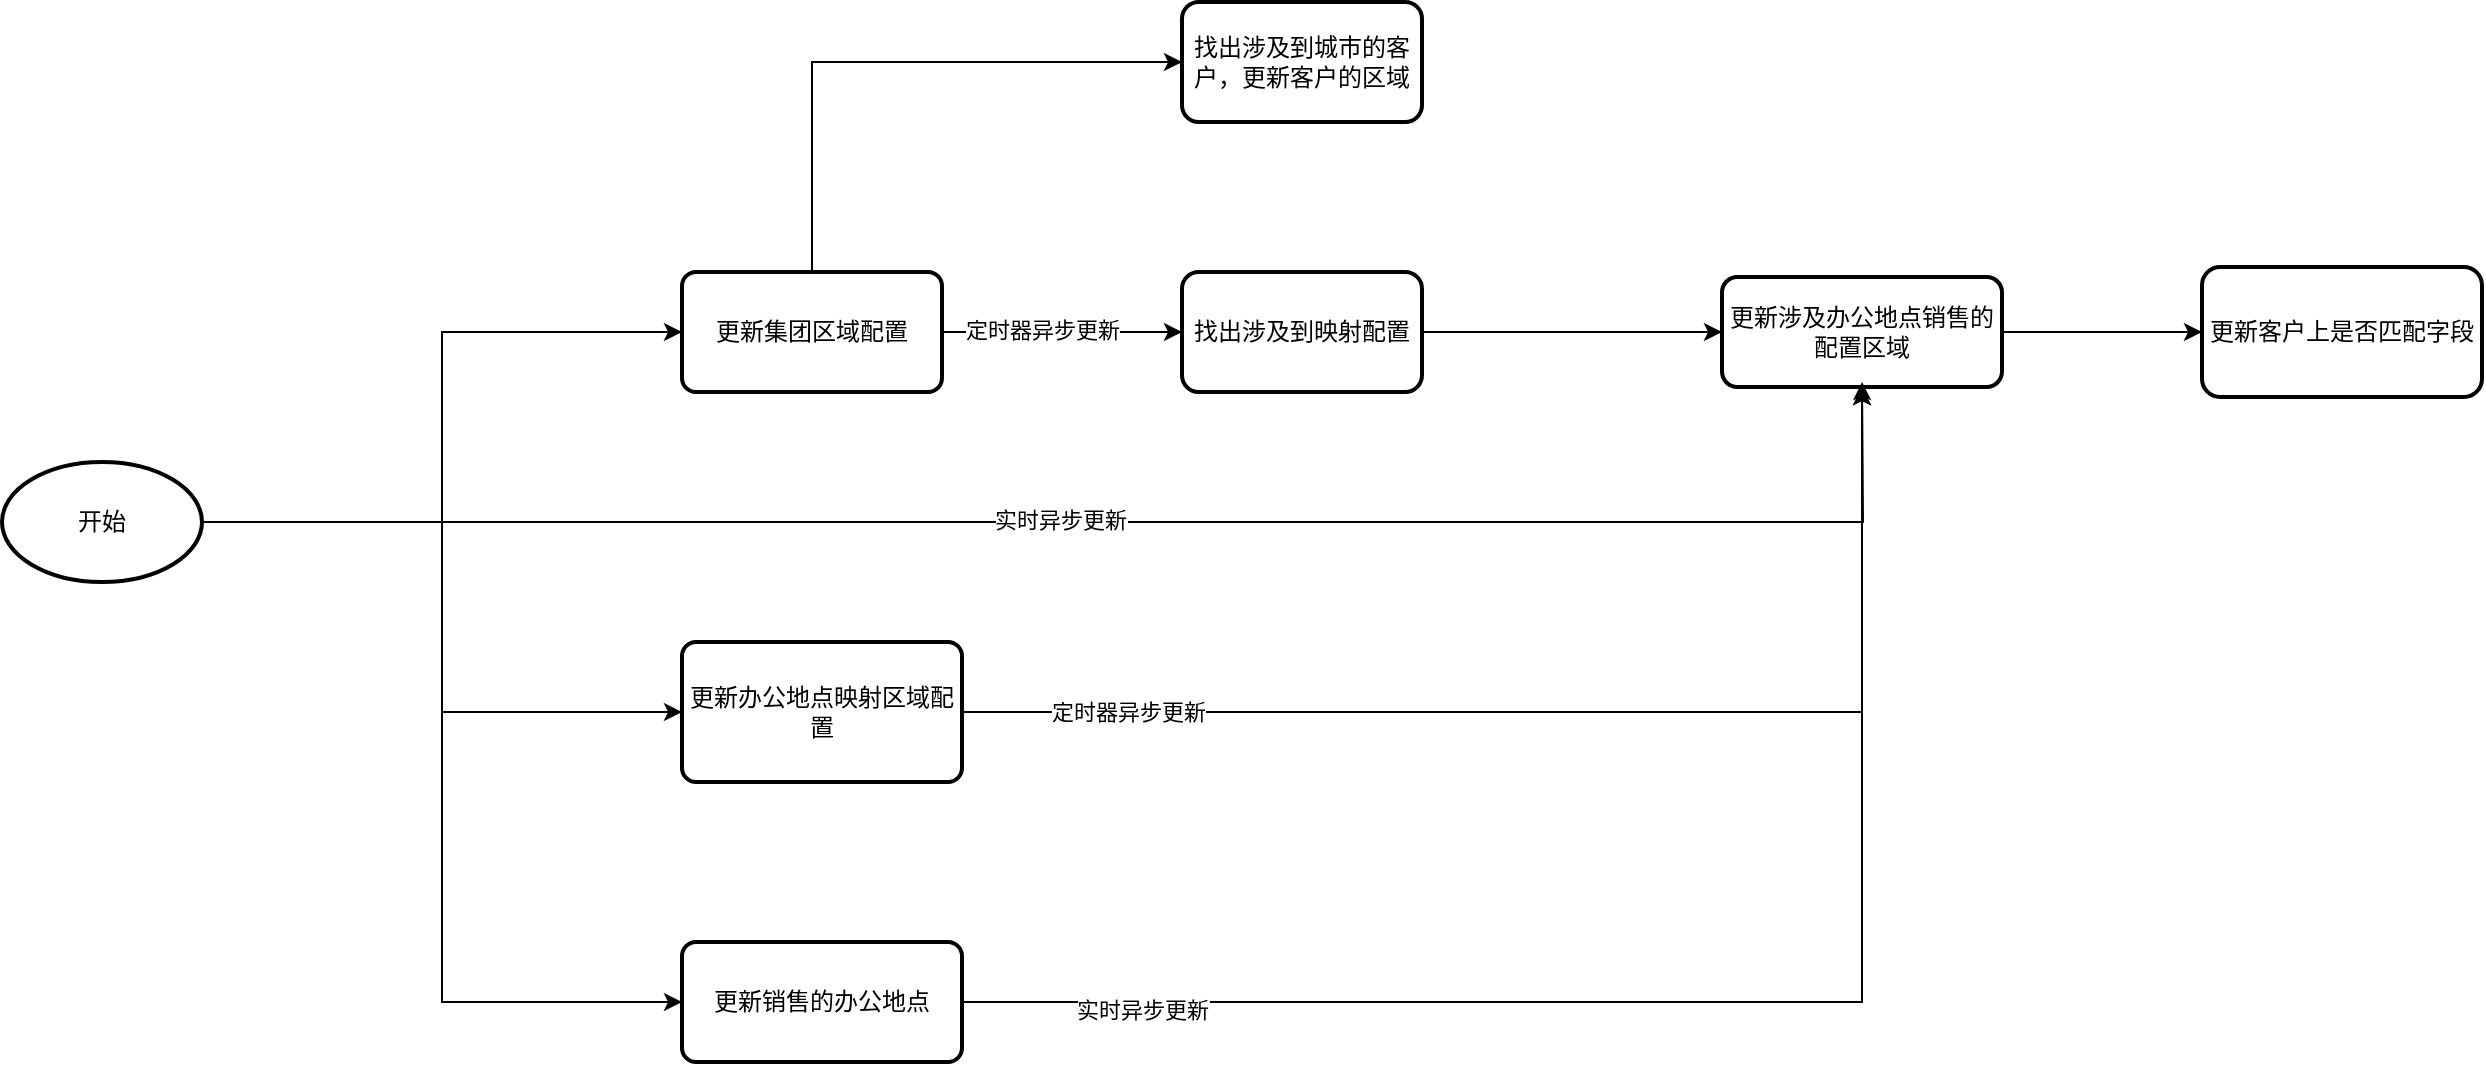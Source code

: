 <mxfile version="24.0.2" type="github">
  <diagram name="第 1 页" id="proP8PdgB-6_01Wm4WZR">
    <mxGraphModel dx="2261" dy="772" grid="1" gridSize="10" guides="1" tooltips="1" connect="1" arrows="1" fold="1" page="1" pageScale="1" pageWidth="827" pageHeight="1169" math="0" shadow="0">
      <root>
        <mxCell id="0" />
        <mxCell id="1" parent="0" />
        <mxCell id="aA96LoAPwWJFzB_w2Klc-3" value="" style="edgeStyle=orthogonalEdgeStyle;rounded=0;orthogonalLoop=1;jettySize=auto;html=1;" edge="1" parent="1" source="aA96LoAPwWJFzB_w2Klc-1" target="aA96LoAPwWJFzB_w2Klc-2">
          <mxGeometry relative="1" as="geometry" />
        </mxCell>
        <mxCell id="aA96LoAPwWJFzB_w2Klc-24" value="定时器异步更新" style="edgeLabel;html=1;align=center;verticalAlign=middle;resizable=0;points=[];" vertex="1" connectable="0" parent="aA96LoAPwWJFzB_w2Klc-3">
          <mxGeometry x="-0.729" relative="1" as="geometry">
            <mxPoint as="offset" />
          </mxGeometry>
        </mxCell>
        <mxCell id="aA96LoAPwWJFzB_w2Klc-1" value="更新办公地点映射区域配置" style="rounded=1;whiteSpace=wrap;html=1;absoluteArcSize=1;arcSize=14;strokeWidth=2;" vertex="1" parent="1">
          <mxGeometry x="-230" y="690" width="140" height="70" as="geometry" />
        </mxCell>
        <mxCell id="aA96LoAPwWJFzB_w2Klc-5" value="" style="edgeStyle=orthogonalEdgeStyle;rounded=0;orthogonalLoop=1;jettySize=auto;html=1;" edge="1" parent="1" source="aA96LoAPwWJFzB_w2Klc-2" target="aA96LoAPwWJFzB_w2Klc-4">
          <mxGeometry relative="1" as="geometry" />
        </mxCell>
        <mxCell id="aA96LoAPwWJFzB_w2Klc-2" value="更新涉及办公地点销售的配置区域" style="whiteSpace=wrap;html=1;rounded=1;arcSize=14;strokeWidth=2;" vertex="1" parent="1">
          <mxGeometry x="290" y="507.5" width="140" height="55" as="geometry" />
        </mxCell>
        <mxCell id="aA96LoAPwWJFzB_w2Klc-4" value="更新客户上是否匹配字段" style="whiteSpace=wrap;html=1;rounded=1;arcSize=14;strokeWidth=2;" vertex="1" parent="1">
          <mxGeometry x="530" y="502.5" width="140" height="65" as="geometry" />
        </mxCell>
        <mxCell id="aA96LoAPwWJFzB_w2Klc-8" value="" style="edgeStyle=orthogonalEdgeStyle;rounded=0;orthogonalLoop=1;jettySize=auto;html=1;entryX=0;entryY=0.5;entryDx=0;entryDy=0;exitX=0.5;exitY=0;exitDx=0;exitDy=0;" edge="1" parent="1" source="aA96LoAPwWJFzB_w2Klc-6" target="aA96LoAPwWJFzB_w2Klc-7">
          <mxGeometry relative="1" as="geometry" />
        </mxCell>
        <mxCell id="aA96LoAPwWJFzB_w2Klc-11" value="" style="edgeStyle=orthogonalEdgeStyle;rounded=0;orthogonalLoop=1;jettySize=auto;html=1;" edge="1" parent="1" source="aA96LoAPwWJFzB_w2Klc-6" target="aA96LoAPwWJFzB_w2Klc-10">
          <mxGeometry relative="1" as="geometry" />
        </mxCell>
        <mxCell id="aA96LoAPwWJFzB_w2Klc-27" value="定时器异步更新" style="edgeLabel;html=1;align=center;verticalAlign=middle;resizable=0;points=[];" vertex="1" connectable="0" parent="aA96LoAPwWJFzB_w2Klc-11">
          <mxGeometry x="-0.167" y="1" relative="1" as="geometry">
            <mxPoint as="offset" />
          </mxGeometry>
        </mxCell>
        <mxCell id="aA96LoAPwWJFzB_w2Klc-6" value="更新集团区域配置" style="rounded=1;whiteSpace=wrap;html=1;absoluteArcSize=1;arcSize=14;strokeWidth=2;" vertex="1" parent="1">
          <mxGeometry x="-230" y="505" width="130" height="60" as="geometry" />
        </mxCell>
        <mxCell id="aA96LoAPwWJFzB_w2Klc-7" value="找出涉及到城市的客户，更新客户的区域" style="whiteSpace=wrap;html=1;rounded=1;arcSize=14;strokeWidth=2;" vertex="1" parent="1">
          <mxGeometry x="20" y="370" width="120" height="60" as="geometry" />
        </mxCell>
        <mxCell id="aA96LoAPwWJFzB_w2Klc-12" style="edgeStyle=orthogonalEdgeStyle;rounded=0;orthogonalLoop=1;jettySize=auto;html=1;" edge="1" parent="1" source="aA96LoAPwWJFzB_w2Klc-10" target="aA96LoAPwWJFzB_w2Klc-2">
          <mxGeometry relative="1" as="geometry" />
        </mxCell>
        <mxCell id="aA96LoAPwWJFzB_w2Klc-10" value="找出涉及到映射配置" style="whiteSpace=wrap;html=1;rounded=1;arcSize=14;strokeWidth=2;" vertex="1" parent="1">
          <mxGeometry x="20" y="505" width="120" height="60" as="geometry" />
        </mxCell>
        <mxCell id="aA96LoAPwWJFzB_w2Klc-14" style="edgeStyle=orthogonalEdgeStyle;rounded=0;orthogonalLoop=1;jettySize=auto;html=1;entryX=0;entryY=0.5;entryDx=0;entryDy=0;exitX=1;exitY=0.5;exitDx=0;exitDy=0;exitPerimeter=0;" edge="1" parent="1" source="aA96LoAPwWJFzB_w2Klc-13" target="aA96LoAPwWJFzB_w2Klc-6">
          <mxGeometry relative="1" as="geometry" />
        </mxCell>
        <mxCell id="aA96LoAPwWJFzB_w2Klc-15" style="edgeStyle=orthogonalEdgeStyle;rounded=0;orthogonalLoop=1;jettySize=auto;html=1;entryX=0;entryY=0.5;entryDx=0;entryDy=0;" edge="1" parent="1" source="aA96LoAPwWJFzB_w2Klc-13" target="aA96LoAPwWJFzB_w2Klc-1">
          <mxGeometry relative="1" as="geometry" />
        </mxCell>
        <mxCell id="aA96LoAPwWJFzB_w2Klc-18" style="edgeStyle=orthogonalEdgeStyle;rounded=0;orthogonalLoop=1;jettySize=auto;html=1;entryX=0;entryY=0.5;entryDx=0;entryDy=0;" edge="1" parent="1" source="aA96LoAPwWJFzB_w2Klc-13" target="aA96LoAPwWJFzB_w2Klc-20">
          <mxGeometry relative="1" as="geometry">
            <mxPoint x="-350" y="920" as="targetPoint" />
          </mxGeometry>
        </mxCell>
        <mxCell id="aA96LoAPwWJFzB_w2Klc-22" style="edgeStyle=orthogonalEdgeStyle;rounded=0;orthogonalLoop=1;jettySize=auto;html=1;" edge="1" parent="1" source="aA96LoAPwWJFzB_w2Klc-13">
          <mxGeometry relative="1" as="geometry">
            <mxPoint x="360" y="560" as="targetPoint" />
          </mxGeometry>
        </mxCell>
        <mxCell id="aA96LoAPwWJFzB_w2Klc-25" value="实时异步更新" style="edgeLabel;html=1;align=center;verticalAlign=middle;resizable=0;points=[];" vertex="1" connectable="0" parent="aA96LoAPwWJFzB_w2Klc-22">
          <mxGeometry x="-0.047" y="1" relative="1" as="geometry">
            <mxPoint as="offset" />
          </mxGeometry>
        </mxCell>
        <mxCell id="aA96LoAPwWJFzB_w2Klc-13" value="开始" style="strokeWidth=2;html=1;shape=mxgraph.flowchart.start_1;whiteSpace=wrap;" vertex="1" parent="1">
          <mxGeometry x="-570" y="600" width="100" height="60" as="geometry" />
        </mxCell>
        <mxCell id="aA96LoAPwWJFzB_w2Klc-20" value="更新销售的办公地点" style="rounded=1;whiteSpace=wrap;html=1;absoluteArcSize=1;arcSize=14;strokeWidth=2;" vertex="1" parent="1">
          <mxGeometry x="-230" y="840" width="140" height="60" as="geometry" />
        </mxCell>
        <mxCell id="aA96LoAPwWJFzB_w2Klc-21" style="edgeStyle=orthogonalEdgeStyle;rounded=0;orthogonalLoop=1;jettySize=auto;html=1;entryX=0.5;entryY=1;entryDx=0;entryDy=0;" edge="1" parent="1" source="aA96LoAPwWJFzB_w2Klc-20" target="aA96LoAPwWJFzB_w2Klc-2">
          <mxGeometry relative="1" as="geometry" />
        </mxCell>
        <mxCell id="aA96LoAPwWJFzB_w2Klc-23" value="实时异步更新" style="edgeLabel;html=1;align=center;verticalAlign=middle;resizable=0;points=[];" vertex="1" connectable="0" parent="aA96LoAPwWJFzB_w2Klc-21">
          <mxGeometry x="-0.762" y="-4" relative="1" as="geometry">
            <mxPoint as="offset" />
          </mxGeometry>
        </mxCell>
      </root>
    </mxGraphModel>
  </diagram>
</mxfile>

